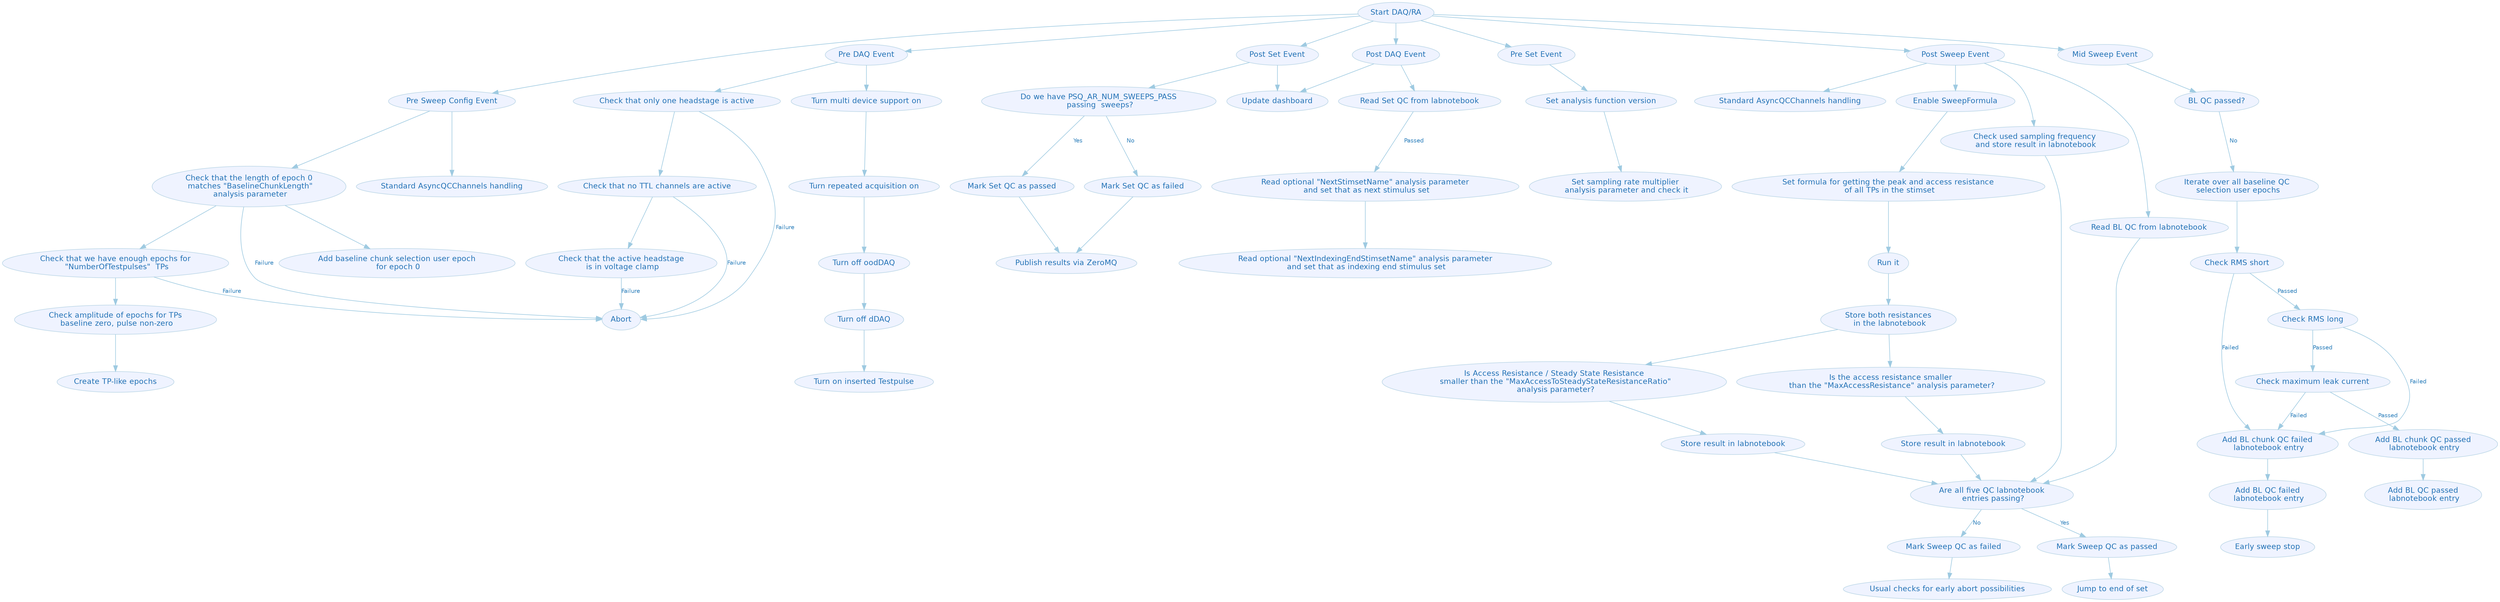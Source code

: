 digraph G {
	graph [center=true,
		color=white,
		compound=true,
		fontcolor=black,
		fontname=Helvetica,
		fontsize=14,
		penwidth=0.1,
		ratio="0,01"
	];
	node [color="#bdd7e7",
		fillcolor="#eff3ff",
		fontcolor="#2171b5",
		fontname=Helvetica,
		fontsize=13,
		label="\N",
		shape=ellipse,
		style=filled
	];
	edge [color="#9ecae1",
		fontcolor="#3182bd",
		fontname=Helvetica,
		fontsize=10,
		style=solid
	];
	n3	[label="Start DAQ/RA"];
	n5	[label="Pre Sweep Config Event"];
	n3 -> n5;
	n6	[label="Pre DAQ Event"];
	n3 -> n6;
	n7	[label="Post Set Event"];
	n3 -> n7;
	n8	[label="Pre Set Event"];
	n3 -> n8;
	n9	[label="Post Sweep Event"];
	n3 -> n9;
	n10	[label="Post DAQ Event"];
	n3 -> n10;
	n51	[label="Mid Sweep Event"];
	n3 -> n51;
	n91	[URL="../_static/images/async-qc-channels.svg",
		label="Standard AsyncQCChannels handling",
		target=_graphviz];
	n5 -> n91;
	n73	[label="Check that the length of epoch 0\n matches \"BaselineChunkLength\"\n analysis parameter"];
	n5 -> n73;
	n29	[label="Check that only one headstage is active"];
	n6 -> n29;
	n22	[label="Turn multi device support on"];
	n6 -> n22;
	n11	[label="Update dashboard"];
	n7 -> n11;
	n15	[label="Do we have PSQ_AR_NUM_SWEEPS_PASS\n passing  sweeps?"];
	n7 -> n15;
	n19	[label="Set analysis function version"];
	n8 -> n19;
	n92	[URL="../_static/images/async-qc-channels.svg",
		label="Standard AsyncQCChannels handling",
		target=_graphviz];
	n9 -> n92;
	n55	[label="Check used sampling frequency\n and store result in labnotebook"];
	n9 -> n55;
	n49	[label="Read BL QC from labnotebook"];
	n9 -> n49;
	n57	[label="Enable SweepFormula"];
	n9 -> n57;
	n10 -> n11;
	n48	[label="Read Set QC from labnotebook"];
	n10 -> n48;
	n54	[label="BL QC passed?"];
	n51 -> n54;
	n61	[label=Abort];
	n73 -> n61	[label=Failure];
	n74	[label="Check that we have enough epochs for\n \"NumberOfTestpulses\"  TPs"];
	n73 -> n74;
	n76	[label="Add baseline chunk selection user epoch\n for epoch 0"];
	n73 -> n76;
	n29 -> n61	[label=Failure];
	n30	[label="Check that no TTL channels are active"];
	n29 -> n30;
	n23	[label="Turn repeated acquisition on"];
	n22 -> n23;
	n16	[label="Mark Set QC as failed"];
	n15 -> n16	[label=No];
	n17	[label="Mark Set QC as passed"];
	n15 -> n17	[label=Yes];
	n20	[label="Set sampling rate multiplier\n analysis parameter and check it"];
	n19 -> n20;
	n56	[label="Are all five QC labnotebook\n entries passing?"];
	n55 -> n56;
	n49 -> n56;
	n58	[label="Set formula for getting the peak and access resistance\n of all TPs in the stimset"];
	n57 -> n58;
	n85	[label="Read optional \"NextStimsetName\" analysis parameter\n and set that as next stimulus set"];
	n48 -> n85	[label=Passed];
	n47	[label="Iterate over all baseline QC\n selection user epochs"];
	n54 -> n47	[label=No];
	n74 -> n61	[label=Failure];
	n75	[label="Check amplitude of epochs for TPs\n baseline zero, pulse non-zero"];
	n74 -> n75;
	n30 -> n61	[label=Failure];
	n31	[label="Check that the active headstage\n is in voltage clamp"];
	n30 -> n31;
	n24	[label="Turn off oodDAQ"];
	n23 -> n24;
	n18	[label="Publish results via ZeroMQ"];
	n16 -> n18;
	n17 -> n18;
	n59	[label="Mark Sweep QC as failed"];
	n56 -> n59	[label=No];
	n60	[label="Mark Sweep QC as passed"];
	n56 -> n60	[label=Yes];
	n62	[label="Run it"];
	n58 -> n62;
	n86	[label="Read optional \"NextIndexingEndStimsetName\" analysis parameter\n and set that as indexing end stimulus set"];
	n85 -> n86;
	n72	[label="Check RMS short"];
	n47 -> n72;
	n77	[label="Create TP-like epochs"];
	n75 -> n77;
	n31 -> n61	[label=Failure];
	n25	[label="Turn off dDAQ"];
	n24 -> n25;
	n52	[label="Usual checks for early abort possibilities"];
	n59 -> n52;
	n53	[label="Jump to end of set"];
	n60 -> n53;
	n63	[label="Store both resistances\n in the labnotebook"];
	n62 -> n63;
	n78	[label="Check RMS long"];
	n72 -> n78	[label=Passed];
	n80	[label="Add BL chunk QC failed\n labnotebook entry"];
	n72 -> n80	[label=Failed];
	n78 -> n80	[label=Failed];
	n79	[label="Check maximum leak current"];
	n78 -> n79	[label=Passed];
	n82	[label="Add BL QC failed\n labnotebook entry"];
	n80 -> n82;
	n79 -> n80	[label=Failed];
	n81	[label="Add BL chunk QC passed\n labnotebook entry"];
	n79 -> n81	[label=Passed];
	n84	[label="Early sweep stop"];
	n82 -> n84;
	n26	[label="Turn on inserted Testpulse"];
	n25 -> n26;
	n83	[label="Add BL QC passed\n labnotebook entry"];
	n81 -> n83;
	n64	[label="Is Access Resistance / Steady State Resistance\n smaller than the \"MaxAccessToSteadyStateResistanceRatio\"\n analysis parameter?"];
	n63 -> n64;
	n65	[label="Is the access resistance smaller\n than the \"MaxAccessResistance\" analysis parameter?"];
	n63 -> n65;
	n67	[label="Store result in labnotebook"];
	n64 -> n67;
	n66	[label="Store result in labnotebook"];
	n65 -> n66;
	n67 -> n56;
	n66 -> n56;
}
